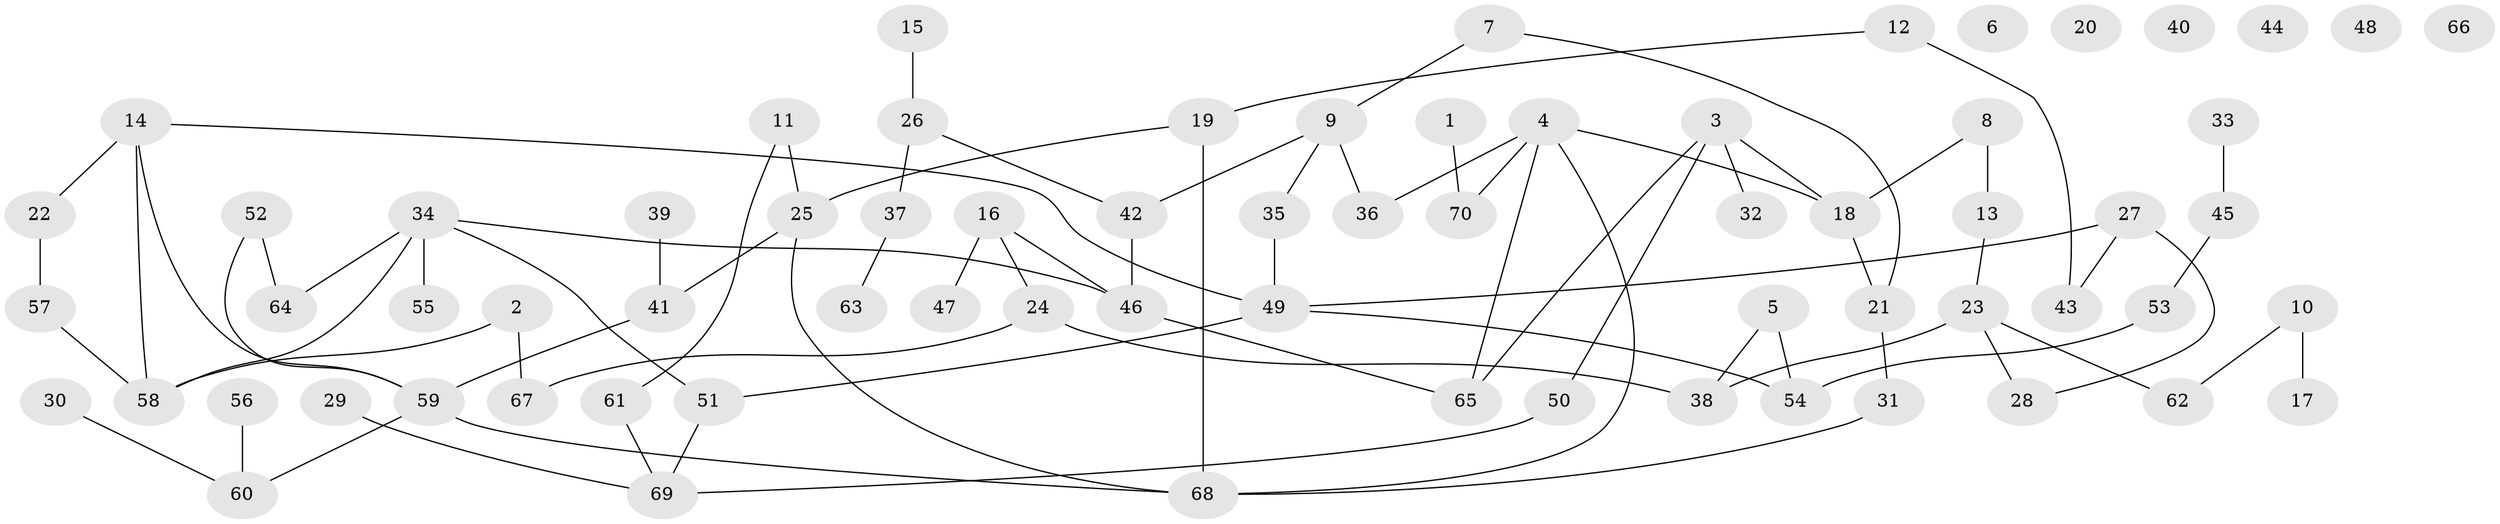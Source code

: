 // coarse degree distribution, {1: 0.18181818181818182, 5: 0.13636363636363635, 3: 0.2727272727272727, 4: 0.11363636363636363, 2: 0.29545454545454547}
// Generated by graph-tools (version 1.1) at 2025/48/03/04/25 22:48:04]
// undirected, 70 vertices, 81 edges
graph export_dot {
  node [color=gray90,style=filled];
  1;
  2;
  3;
  4;
  5;
  6;
  7;
  8;
  9;
  10;
  11;
  12;
  13;
  14;
  15;
  16;
  17;
  18;
  19;
  20;
  21;
  22;
  23;
  24;
  25;
  26;
  27;
  28;
  29;
  30;
  31;
  32;
  33;
  34;
  35;
  36;
  37;
  38;
  39;
  40;
  41;
  42;
  43;
  44;
  45;
  46;
  47;
  48;
  49;
  50;
  51;
  52;
  53;
  54;
  55;
  56;
  57;
  58;
  59;
  60;
  61;
  62;
  63;
  64;
  65;
  66;
  67;
  68;
  69;
  70;
  1 -- 70;
  2 -- 58;
  2 -- 67;
  3 -- 18;
  3 -- 32;
  3 -- 50;
  3 -- 65;
  4 -- 18;
  4 -- 36;
  4 -- 65;
  4 -- 68;
  4 -- 70;
  5 -- 38;
  5 -- 54;
  7 -- 9;
  7 -- 21;
  8 -- 13;
  8 -- 18;
  9 -- 35;
  9 -- 36;
  9 -- 42;
  10 -- 17;
  10 -- 62;
  11 -- 25;
  11 -- 61;
  12 -- 19;
  12 -- 43;
  13 -- 23;
  14 -- 22;
  14 -- 49;
  14 -- 58;
  14 -- 59;
  15 -- 26;
  16 -- 24;
  16 -- 46;
  16 -- 47;
  18 -- 21;
  19 -- 25;
  19 -- 68;
  21 -- 31;
  22 -- 57;
  23 -- 28;
  23 -- 38;
  23 -- 62;
  24 -- 38;
  24 -- 67;
  25 -- 41;
  25 -- 68;
  26 -- 37;
  26 -- 42;
  27 -- 28;
  27 -- 43;
  27 -- 49;
  29 -- 69;
  30 -- 60;
  31 -- 68;
  33 -- 45;
  34 -- 46;
  34 -- 51;
  34 -- 55;
  34 -- 58;
  34 -- 64;
  35 -- 49;
  37 -- 63;
  39 -- 41;
  41 -- 59;
  42 -- 46;
  45 -- 53;
  46 -- 65;
  49 -- 51;
  49 -- 54;
  50 -- 69;
  51 -- 69;
  52 -- 59;
  52 -- 64;
  53 -- 54;
  56 -- 60;
  57 -- 58;
  59 -- 60;
  59 -- 68;
  61 -- 69;
}
